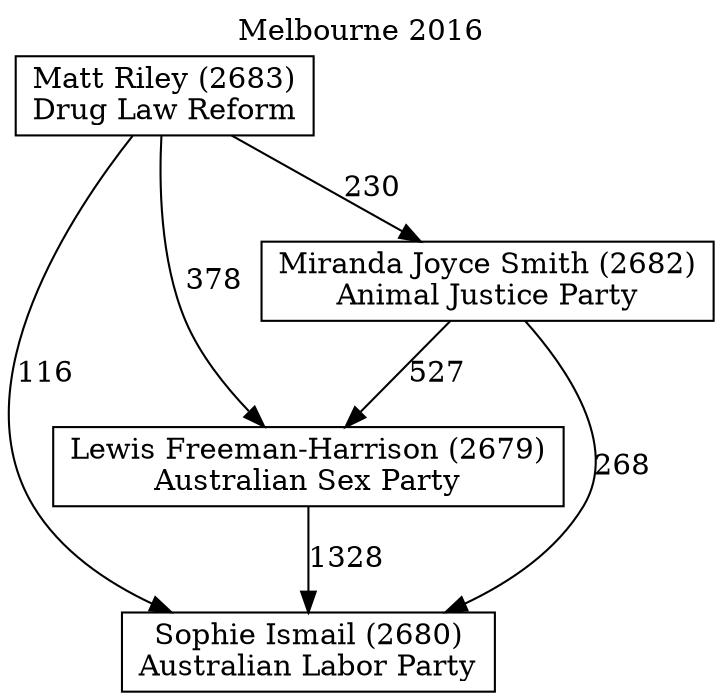 // House preference flow
digraph "Sophie Ismail (2680)_Melbourne_2016" {
	graph [label="Melbourne 2016" labelloc=t mclimit=10]
	node [shape=box]
	"Lewis Freeman-Harrison (2679)" [label="Lewis Freeman-Harrison (2679)
Australian Sex Party"]
	"Sophie Ismail (2680)" [label="Sophie Ismail (2680)
Australian Labor Party"]
	"Miranda Joyce Smith (2682)" [label="Miranda Joyce Smith (2682)
Animal Justice Party"]
	"Matt Riley (2683)" [label="Matt Riley (2683)
Drug Law Reform"]
	"Lewis Freeman-Harrison (2679)" -> "Sophie Ismail (2680)" [label=1328]
	"Miranda Joyce Smith (2682)" -> "Sophie Ismail (2680)" [label=268]
	"Miranda Joyce Smith (2682)" -> "Lewis Freeman-Harrison (2679)" [label=527]
	"Matt Riley (2683)" -> "Miranda Joyce Smith (2682)" [label=230]
	"Matt Riley (2683)" -> "Sophie Ismail (2680)" [label=116]
	"Matt Riley (2683)" -> "Lewis Freeman-Harrison (2679)" [label=378]
}
